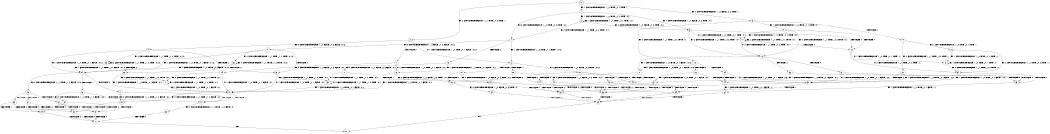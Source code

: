 digraph BCG {
size = "7, 10.5";
center = TRUE;
node [shape = circle];
0 [peripheries = 2];
0 -> 1 [label = "EX !1 !ATOMIC_EXCH_BRANCH (1, +0, TRUE, +0, 1, TRUE) !::"];
0 -> 2 [label = "EX !2 !ATOMIC_EXCH_BRANCH (1, +1, TRUE, +0, 2, TRUE) !::"];
0 -> 3 [label = "EX !0 !ATOMIC_EXCH_BRANCH (1, +0, FALSE, +0, 3, TRUE) !::"];
1 -> 4 [label = "EX !2 !ATOMIC_EXCH_BRANCH (1, +1, TRUE, +0, 2, TRUE) !:0:1:"];
1 -> 5 [label = "EX !0 !ATOMIC_EXCH_BRANCH (1, +0, FALSE, +0, 3, TRUE) !:0:1:"];
1 -> 6 [label = "EX !1 !ATOMIC_EXCH_BRANCH (1, +0, TRUE, +0, 1, TRUE) !:0:1:"];
2 -> 7 [label = "TERMINATE !2"];
2 -> 8 [label = "EX !1 !ATOMIC_EXCH_BRANCH (1, +0, TRUE, +0, 1, FALSE) !:0:1:2:"];
2 -> 9 [label = "EX !0 !ATOMIC_EXCH_BRANCH (1, +0, FALSE, +0, 3, FALSE) !:0:1:2:"];
3 -> 10 [label = "TERMINATE !0"];
3 -> 11 [label = "EX !1 !ATOMIC_EXCH_BRANCH (1, +0, TRUE, +0, 1, TRUE) !:0:"];
3 -> 12 [label = "EX !2 !ATOMIC_EXCH_BRANCH (1, +1, TRUE, +0, 2, TRUE) !:0:"];
4 -> 13 [label = "TERMINATE !2"];
4 -> 14 [label = "EX !0 !ATOMIC_EXCH_BRANCH (1, +0, FALSE, +0, 3, FALSE) !:0:1:2:"];
4 -> 8 [label = "EX !1 !ATOMIC_EXCH_BRANCH (1, +0, TRUE, +0, 1, FALSE) !:0:1:2:"];
5 -> 15 [label = "TERMINATE !0"];
5 -> 16 [label = "EX !2 !ATOMIC_EXCH_BRANCH (1, +1, TRUE, +0, 2, TRUE) !:0:1:"];
5 -> 17 [label = "EX !1 !ATOMIC_EXCH_BRANCH (1, +0, TRUE, +0, 1, TRUE) !:0:1:"];
6 -> 4 [label = "EX !2 !ATOMIC_EXCH_BRANCH (1, +1, TRUE, +0, 2, TRUE) !:0:1:"];
6 -> 5 [label = "EX !0 !ATOMIC_EXCH_BRANCH (1, +0, FALSE, +0, 3, TRUE) !:0:1:"];
6 -> 6 [label = "EX !1 !ATOMIC_EXCH_BRANCH (1, +0, TRUE, +0, 1, TRUE) !:0:1:"];
7 -> 18 [label = "EX !1 !ATOMIC_EXCH_BRANCH (1, +0, TRUE, +0, 1, FALSE) !:0:1:"];
7 -> 19 [label = "EX !0 !ATOMIC_EXCH_BRANCH (1, +0, FALSE, +0, 3, FALSE) !:0:1:"];
8 -> 20 [label = "TERMINATE !1"];
8 -> 21 [label = "TERMINATE !2"];
8 -> 22 [label = "EX !0 !ATOMIC_EXCH_BRANCH (1, +0, FALSE, +0, 3, TRUE) !:0:1:2:"];
9 -> 23 [label = "TERMINATE !2"];
9 -> 24 [label = "EX !1 !ATOMIC_EXCH_BRANCH (1, +0, TRUE, +0, 1, FALSE) !:0:1:2:"];
9 -> 25 [label = "EX !0 !ATOMIC_EXCH_BRANCH (1, +1, TRUE, +1, 2, TRUE) !:0:1:2:"];
10 -> 26 [label = "EX !1 !ATOMIC_EXCH_BRANCH (1, +0, TRUE, +0, 1, TRUE) !::"];
10 -> 27 [label = "EX !2 !ATOMIC_EXCH_BRANCH (1, +1, TRUE, +0, 2, TRUE) !::"];
11 -> 15 [label = "TERMINATE !0"];
11 -> 16 [label = "EX !2 !ATOMIC_EXCH_BRANCH (1, +1, TRUE, +0, 2, TRUE) !:0:1:"];
11 -> 17 [label = "EX !1 !ATOMIC_EXCH_BRANCH (1, +0, TRUE, +0, 1, TRUE) !:0:1:"];
12 -> 28 [label = "TERMINATE !2"];
12 -> 29 [label = "TERMINATE !0"];
12 -> 30 [label = "EX !1 !ATOMIC_EXCH_BRANCH (1, +0, TRUE, +0, 1, FALSE) !:0:1:2:"];
13 -> 31 [label = "EX !0 !ATOMIC_EXCH_BRANCH (1, +0, FALSE, +0, 3, FALSE) !:0:1:"];
13 -> 18 [label = "EX !1 !ATOMIC_EXCH_BRANCH (1, +0, TRUE, +0, 1, FALSE) !:0:1:"];
14 -> 32 [label = "TERMINATE !2"];
14 -> 24 [label = "EX !1 !ATOMIC_EXCH_BRANCH (1, +0, TRUE, +0, 1, FALSE) !:0:1:2:"];
14 -> 33 [label = "EX !0 !ATOMIC_EXCH_BRANCH (1, +1, TRUE, +1, 2, TRUE) !:0:1:2:"];
15 -> 34 [label = "EX !2 !ATOMIC_EXCH_BRANCH (1, +1, TRUE, +0, 2, TRUE) !:1:"];
15 -> 35 [label = "EX !1 !ATOMIC_EXCH_BRANCH (1, +0, TRUE, +0, 1, TRUE) !:1:"];
16 -> 36 [label = "TERMINATE !2"];
16 -> 37 [label = "TERMINATE !0"];
16 -> 30 [label = "EX !1 !ATOMIC_EXCH_BRANCH (1, +0, TRUE, +0, 1, FALSE) !:0:1:2:"];
17 -> 15 [label = "TERMINATE !0"];
17 -> 16 [label = "EX !2 !ATOMIC_EXCH_BRANCH (1, +1, TRUE, +0, 2, TRUE) !:0:1:"];
17 -> 17 [label = "EX !1 !ATOMIC_EXCH_BRANCH (1, +0, TRUE, +0, 1, TRUE) !:0:1:"];
18 -> 38 [label = "TERMINATE !1"];
18 -> 39 [label = "EX !0 !ATOMIC_EXCH_BRANCH (1, +0, FALSE, +0, 3, TRUE) !:0:1:"];
19 -> 40 [label = "EX !1 !ATOMIC_EXCH_BRANCH (1, +0, TRUE, +0, 1, FALSE) !:0:1:"];
19 -> 41 [label = "EX !0 !ATOMIC_EXCH_BRANCH (1, +1, TRUE, +1, 2, TRUE) !:0:1:"];
20 -> 38 [label = "TERMINATE !2"];
20 -> 42 [label = "EX !0 !ATOMIC_EXCH_BRANCH (1, +0, FALSE, +0, 3, TRUE) !:0:2:"];
21 -> 38 [label = "TERMINATE !1"];
21 -> 39 [label = "EX !0 !ATOMIC_EXCH_BRANCH (1, +0, FALSE, +0, 3, TRUE) !:0:1:"];
22 -> 43 [label = "TERMINATE !1"];
22 -> 44 [label = "TERMINATE !2"];
22 -> 45 [label = "TERMINATE !0"];
23 -> 40 [label = "EX !1 !ATOMIC_EXCH_BRANCH (1, +0, TRUE, +0, 1, FALSE) !:0:1:"];
23 -> 41 [label = "EX !0 !ATOMIC_EXCH_BRANCH (1, +1, TRUE, +1, 2, TRUE) !:0:1:"];
24 -> 46 [label = "TERMINATE !1"];
24 -> 47 [label = "TERMINATE !2"];
24 -> 48 [label = "EX !0 !ATOMIC_EXCH_BRANCH (1, +1, TRUE, +1, 2, FALSE) !:0:1:2:"];
25 -> 23 [label = "TERMINATE !2"];
25 -> 24 [label = "EX !1 !ATOMIC_EXCH_BRANCH (1, +0, TRUE, +0, 1, FALSE) !:0:1:2:"];
25 -> 25 [label = "EX !0 !ATOMIC_EXCH_BRANCH (1, +1, TRUE, +1, 2, TRUE) !:0:1:2:"];
26 -> 34 [label = "EX !2 !ATOMIC_EXCH_BRANCH (1, +1, TRUE, +0, 2, TRUE) !:1:"];
26 -> 35 [label = "EX !1 !ATOMIC_EXCH_BRANCH (1, +0, TRUE, +0, 1, TRUE) !:1:"];
27 -> 49 [label = "TERMINATE !2"];
27 -> 50 [label = "EX !1 !ATOMIC_EXCH_BRANCH (1, +0, TRUE, +0, 1, FALSE) !:1:2:"];
28 -> 49 [label = "TERMINATE !0"];
28 -> 51 [label = "EX !1 !ATOMIC_EXCH_BRANCH (1, +0, TRUE, +0, 1, FALSE) !:0:1:"];
29 -> 49 [label = "TERMINATE !2"];
29 -> 50 [label = "EX !1 !ATOMIC_EXCH_BRANCH (1, +0, TRUE, +0, 1, FALSE) !:1:2:"];
30 -> 43 [label = "TERMINATE !1"];
30 -> 44 [label = "TERMINATE !2"];
30 -> 45 [label = "TERMINATE !0"];
31 -> 40 [label = "EX !1 !ATOMIC_EXCH_BRANCH (1, +0, TRUE, +0, 1, FALSE) !:0:1:"];
31 -> 52 [label = "EX !0 !ATOMIC_EXCH_BRANCH (1, +1, TRUE, +1, 2, TRUE) !:0:1:"];
32 -> 40 [label = "EX !1 !ATOMIC_EXCH_BRANCH (1, +0, TRUE, +0, 1, FALSE) !:0:1:"];
32 -> 52 [label = "EX !0 !ATOMIC_EXCH_BRANCH (1, +1, TRUE, +1, 2, TRUE) !:0:1:"];
33 -> 32 [label = "TERMINATE !2"];
33 -> 24 [label = "EX !1 !ATOMIC_EXCH_BRANCH (1, +0, TRUE, +0, 1, FALSE) !:0:1:2:"];
33 -> 33 [label = "EX !0 !ATOMIC_EXCH_BRANCH (1, +1, TRUE, +1, 2, TRUE) !:0:1:2:"];
34 -> 53 [label = "TERMINATE !2"];
34 -> 50 [label = "EX !1 !ATOMIC_EXCH_BRANCH (1, +0, TRUE, +0, 1, FALSE) !:1:2:"];
35 -> 34 [label = "EX !2 !ATOMIC_EXCH_BRANCH (1, +1, TRUE, +0, 2, TRUE) !:1:"];
35 -> 35 [label = "EX !1 !ATOMIC_EXCH_BRANCH (1, +0, TRUE, +0, 1, TRUE) !:1:"];
36 -> 53 [label = "TERMINATE !0"];
36 -> 51 [label = "EX !1 !ATOMIC_EXCH_BRANCH (1, +0, TRUE, +0, 1, FALSE) !:0:1:"];
37 -> 53 [label = "TERMINATE !2"];
37 -> 50 [label = "EX !1 !ATOMIC_EXCH_BRANCH (1, +0, TRUE, +0, 1, FALSE) !:1:2:"];
38 -> 54 [label = "EX !0 !ATOMIC_EXCH_BRANCH (1, +0, FALSE, +0, 3, TRUE) !:0:"];
39 -> 55 [label = "TERMINATE !1"];
39 -> 56 [label = "TERMINATE !0"];
40 -> 57 [label = "TERMINATE !1"];
40 -> 58 [label = "EX !0 !ATOMIC_EXCH_BRANCH (1, +1, TRUE, +1, 2, FALSE) !:0:1:"];
41 -> 40 [label = "EX !1 !ATOMIC_EXCH_BRANCH (1, +0, TRUE, +0, 1, FALSE) !:0:1:"];
41 -> 41 [label = "EX !0 !ATOMIC_EXCH_BRANCH (1, +1, TRUE, +1, 2, TRUE) !:0:1:"];
42 -> 55 [label = "TERMINATE !2"];
42 -> 59 [label = "TERMINATE !0"];
43 -> 55 [label = "TERMINATE !2"];
43 -> 59 [label = "TERMINATE !0"];
44 -> 55 [label = "TERMINATE !1"];
44 -> 56 [label = "TERMINATE !0"];
45 -> 59 [label = "TERMINATE !1"];
45 -> 56 [label = "TERMINATE !2"];
46 -> 57 [label = "TERMINATE !2"];
46 -> 60 [label = "EX !0 !ATOMIC_EXCH_BRANCH (1, +1, TRUE, +1, 2, FALSE) !:0:2:"];
47 -> 57 [label = "TERMINATE !1"];
47 -> 58 [label = "EX !0 !ATOMIC_EXCH_BRANCH (1, +1, TRUE, +1, 2, FALSE) !:0:1:"];
48 -> 61 [label = "TERMINATE !1"];
48 -> 62 [label = "TERMINATE !2"];
48 -> 63 [label = "TERMINATE !0"];
49 -> 64 [label = "EX !1 !ATOMIC_EXCH_BRANCH (1, +0, TRUE, +0, 1, FALSE) !:1:"];
50 -> 59 [label = "TERMINATE !1"];
50 -> 56 [label = "TERMINATE !2"];
51 -> 55 [label = "TERMINATE !1"];
51 -> 56 [label = "TERMINATE !0"];
52 -> 40 [label = "EX !1 !ATOMIC_EXCH_BRANCH (1, +0, TRUE, +0, 1, FALSE) !:0:1:"];
52 -> 52 [label = "EX !0 !ATOMIC_EXCH_BRANCH (1, +1, TRUE, +1, 2, TRUE) !:0:1:"];
53 -> 64 [label = "EX !1 !ATOMIC_EXCH_BRANCH (1, +0, TRUE, +0, 1, FALSE) !:1:"];
54 -> 65 [label = "TERMINATE !0"];
55 -> 65 [label = "TERMINATE !0"];
56 -> 65 [label = "TERMINATE !1"];
57 -> 66 [label = "EX !0 !ATOMIC_EXCH_BRANCH (1, +1, TRUE, +1, 2, FALSE) !:0:"];
58 -> 67 [label = "TERMINATE !1"];
58 -> 68 [label = "TERMINATE !0"];
59 -> 65 [label = "TERMINATE !2"];
60 -> 67 [label = "TERMINATE !2"];
60 -> 69 [label = "TERMINATE !0"];
61 -> 67 [label = "TERMINATE !2"];
61 -> 69 [label = "TERMINATE !0"];
62 -> 67 [label = "TERMINATE !1"];
62 -> 68 [label = "TERMINATE !0"];
63 -> 69 [label = "TERMINATE !1"];
63 -> 68 [label = "TERMINATE !2"];
64 -> 65 [label = "TERMINATE !1"];
65 -> 70 [label = "exit"];
66 -> 71 [label = "TERMINATE !0"];
67 -> 71 [label = "TERMINATE !0"];
68 -> 71 [label = "TERMINATE !1"];
69 -> 71 [label = "TERMINATE !2"];
71 -> 70 [label = "exit"];
}
